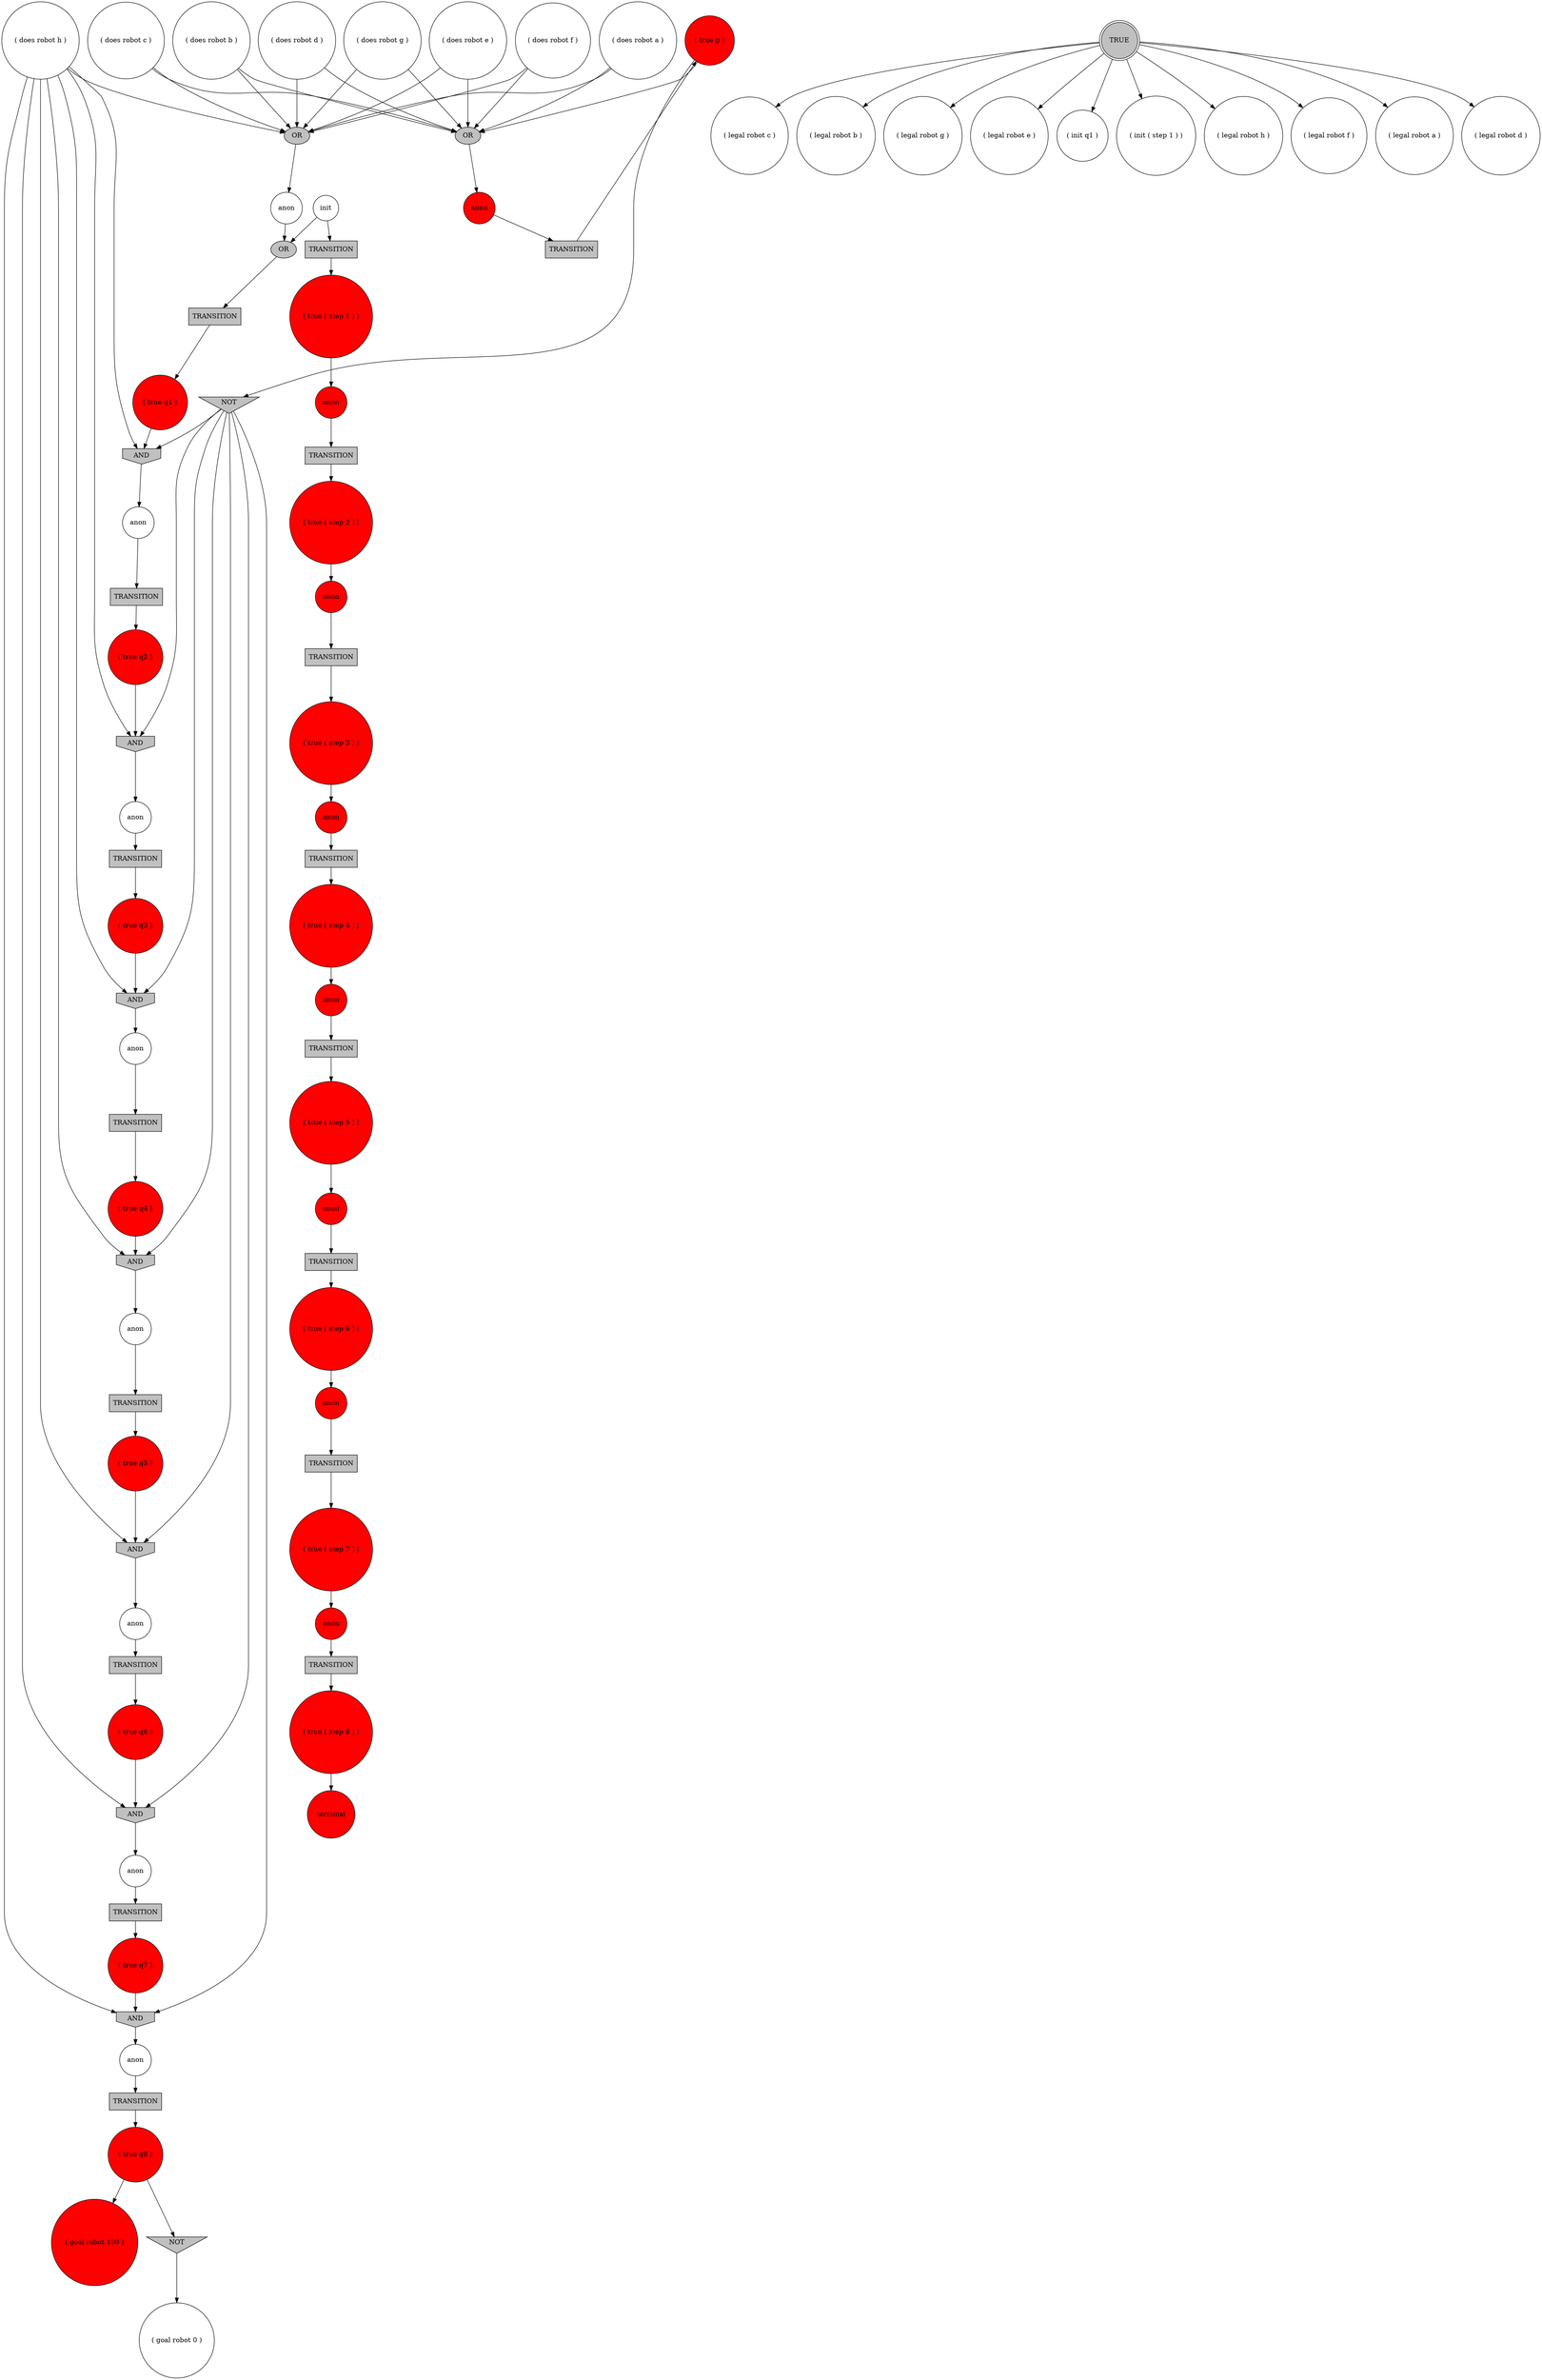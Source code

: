 digraph propNet
{
	"@89c08d3"[shape=circle, style= filled, fillcolor=red, label="( true q4 )"]; "@89c08d3"->"@4cda3058"; 
	"@3b5d12e4"[shape=box, style= filled, fillcolor=grey, label="TRANSITION"]; "@3b5d12e4"->"@722863d7"; 
	"@5e00b4db"[shape=circle, style= filled, fillcolor=white, label="( does robot d )"]; "@5e00b4db"->"@55405fa"; "@5e00b4db"->"@17fb0278"; 
	"@54a173ee"[shape=circle, style= filled, fillcolor=white, label="anon"]; "@54a173ee"->"@5b83552e"; 
	"@391f9be1"[shape=circle, style= filled, fillcolor=white, label="( does robot g )"]; "@391f9be1"->"@55405fa"; "@391f9be1"->"@17fb0278"; 
	"@11911e61"[shape=box, style= filled, fillcolor=grey, label="TRANSITION"]; "@11911e61"->"@3c443007"; 
	"@7e0309ec"[shape=circle, style= filled, fillcolor=white, label="anon"]; "@7e0309ec"->"@139a5197"; 
	"@17fb0278"[shape=ellipse, style= filled, fillcolor=grey, label="OR"]; "@17fb0278"->"@605f2094"; 
	"@123b5fbb"[shape=circle, style= filled, fillcolor=red, label="( goal robot 100 )"]; 
	"@5243840f"[shape=box, style= filled, fillcolor=grey, label="TRANSITION"]; "@5243840f"->"@16a5683b"; 
	"@66ee2542"[shape=circle, style= filled, fillcolor=red, label="anon"]; "@66ee2542"->"@78629a8e"; 
	"@1787a02e"[shape=circle, style= filled, fillcolor=red, label="( true q5 )"]; "@1787a02e"->"@6680693"; 
	"@63dceace"[shape=circle, style= filled, fillcolor=red, label="anon"]; "@63dceace"->"@4e931efa"; 
	"@4e617b49"[shape=box, style= filled, fillcolor=grey, label="TRANSITION"]; "@4e617b49"->"@6900eab5"; 
	"@6900eab5"[shape=circle, style= filled, fillcolor=red, label="( true ( step 2 ) )"]; "@6900eab5"->"@433c8958"; 
	"@cb76f2f"[shape=circle, style= filled, fillcolor=white, label="( legal robot c )"]; 
	"@605f2094"[shape=circle, style= filled, fillcolor=white, label="anon"]; "@605f2094"->"@2bdf228e"; 
	"@5bd923b5"[shape=circle, style= filled, fillcolor=white, label="( legal robot b )"]; 
	"@61c5c6a3"[shape=circle, style= filled, fillcolor=white, label="( legal robot g )"]; 
	"@3c443007"[shape=circle, style= filled, fillcolor=red, label="( true q3 )"]; "@3c443007"->"@1362cffa"; 
	"@722863d7"[shape=circle, style= filled, fillcolor=red, label="( true q2 )"]; "@722863d7"->"@2ea76e06"; 
	"@1362cffa"[shape=invhouse, style= filled, fillcolor=grey, label="AND"]; "@1362cffa"->"@54a173ee"; 
	"@a8b5622"[shape=doublecircle, style= filled, fillcolor=grey, label="TRUE"]; "@a8b5622"->"@7f74297a"; "@a8b5622"->"@cb76f2f"; "@a8b5622"->"@7980a595"; "@a8b5622"->"@41c3d796"; "@a8b5622"->"@5bd923b5"; "@a8b5622"->"@61c5c6a3"; "@a8b5622"->"@2a8085ef"; "@a8b5622"->"@207eda95"; "@a8b5622"->"@68407cdd"; "@a8b5622"->"@234f49f5"; 
	"@4471c85c"[shape=circle, style= filled, fillcolor=white, label="( does robot h )"]; "@4471c85c"->"@6680693"; "@4471c85c"->"@17fb0278"; "@4471c85c"->"@2a848ce9"; "@4471c85c"->"@4cda3058"; "@4471c85c"->"@648c335a"; "@4471c85c"->"@53b76a1b"; "@4471c85c"->"@2ea76e06"; "@4471c85c"->"@1362cffa"; 
	"@70415924"[shape=box, style= filled, fillcolor=grey, label="TRANSITION"]; "@70415924"->"@1787a02e"; 
	"@2a848ce9"[shape=invhouse, style= filled, fillcolor=grey, label="AND"]; "@2a848ce9"->"@37b241c1"; 
	"@78629a8e"[shape=box, style= filled, fillcolor=grey, label="TRANSITION"]; "@78629a8e"->"@5b3dcede"; 
	"@7b0b43f"[shape=circle, style= filled, fillcolor=red, label="anon"]; "@7b0b43f"->"@5243840f"; 
	"@2bdf228e"[shape=ellipse, style= filled, fillcolor=grey, label="OR"]; "@2bdf228e"->"@11247416"; 
	"@7c6b3d66"[shape=invtriangle, style= filled, fillcolor=grey, label="NOT"]; "@7c6b3d66"->"@6680693"; "@7c6b3d66"->"@2a848ce9"; "@7c6b3d66"->"@4cda3058"; "@7c6b3d66"->"@648c335a"; "@7c6b3d66"->"@53b76a1b"; "@7c6b3d66"->"@2ea76e06"; "@7c6b3d66"->"@1362cffa"; 
	"@2f14cf0"[shape=invtriangle, style= filled, fillcolor=grey, label="NOT"]; "@2f14cf0"->"@564d6cab"; 
	"@5cd6b35f"[shape=box, style= filled, fillcolor=grey, label="TRANSITION"]; "@5cd6b35f"->"@2186faf6"; 
	"@16a5683b"[shape=circle, style= filled, fillcolor=red, label="( true ( step 7 ) )"]; "@16a5683b"->"@2d581156"; 
	"@6680693"[shape=invhouse, style= filled, fillcolor=grey, label="AND"]; "@6680693"->"@7e0309ec"; 
	"@433c8958"[shape=circle, style= filled, fillcolor=red, label="anon"]; "@433c8958"->"@1cd6d763"; 
	"@405abe1e"[shape=circle, style= filled, fillcolor=red, label="( true ( step 1 ) )"]; "@405abe1e"->"@4582789c"; 
	"@1f9b2b8"[shape=circle, style= filled, fillcolor=white, label="anon"]; "@1f9b2b8"->"@3b5d12e4"; 
	"@207eda95"[shape=circle, style= filled, fillcolor=white, label="( legal robot f )"]; 
	"@2486bd80"[shape=circle, style= filled, fillcolor=red, label="( true ( step 3 ) )"]; "@2486bd80"->"@1ab38813"; 
	"@234f49f5"[shape=circle, style= filled, fillcolor=white, label="( legal robot d )"]; 
	"@b4d6df2"[shape=box, style= filled, fillcolor=grey, label="TRANSITION"]; "@b4d6df2"->"@522912ff"; 
	"@53b76a1b"[shape=invhouse, style= filled, fillcolor=grey, label="AND"]; "@53b76a1b"->"@1457e272"; 
	"@57b0dd3a"[shape=circle, style= filled, fillcolor=white, label="( does robot e )"]; "@57b0dd3a"->"@55405fa"; "@57b0dd3a"->"@17fb0278"; 
	"@307f8d48"[shape=circle, style= filled, fillcolor=red, label="( true q1 )"]; "@307f8d48"->"@648c335a"; 
	"@55405fa"[shape=ellipse, style= filled, fillcolor=grey, label="OR"]; "@55405fa"->"@4f5462d1"; 
	"@6948ed52"[shape=circle, style= filled, fillcolor=red, label="( true ( step 5 ) )"]; "@6948ed52"->"@66ee2542"; 
	"@5046f95c"[shape=circle, style= filled, fillcolor=white, label="( does robot f )"]; "@5046f95c"->"@55405fa"; "@5046f95c"->"@17fb0278"; 
	"@68407cdd"[shape=circle, style= filled, fillcolor=white, label="( legal robot a )"]; 
	"@1cd6d763"[shape=box, style= filled, fillcolor=grey, label="TRANSITION"]; "@1cd6d763"->"@2486bd80"; 
	"@2186faf6"[shape=circle, style= filled, fillcolor=red, label="( true p )"]; "@2186faf6"->"@55405fa"; "@2186faf6"->"@7c6b3d66"; 
	"@139a5197"[shape=box, style= filled, fillcolor=grey, label="TRANSITION"]; "@139a5197"->"@643f2acd"; 
	"@5b3dcede"[shape=circle, style= filled, fillcolor=red, label="( true ( step 6 ) )"]; "@5b3dcede"->"@7b0b43f"; 
	"@5bce29bf"[shape=circle, style= filled, fillcolor=red, label="( true ( step 8 ) )"]; "@5bce29bf"->"@12b512ef"; 
	"@61e51dd2"[shape=circle, style= filled, fillcolor=white, label="init"]; "@61e51dd2"->"@2bdf228e"; "@61e51dd2"->"@908f834"; 
	"@7b09148d"[shape=box, style= filled, fillcolor=grey, label="TRANSITION"]; "@7b09148d"->"@2e973d8d"; 
	"@564d6cab"[shape=circle, style= filled, fillcolor=white, label="( goal robot 0 )"]; 
	"@7980a595"[shape=circle, style= filled, fillcolor=white, label="( init q1 )"]; 
	"@41c3d796"[shape=circle, style= filled, fillcolor=white, label="( init ( step 1 ) )"]; 
	"@54c63109"[shape=circle, style= filled, fillcolor=white, label="( does robot a )"]; "@54c63109"->"@55405fa"; "@54c63109"->"@17fb0278"; 
	"@643f2acd"[shape=circle, style= filled, fillcolor=red, label="( true q6 )"]; "@643f2acd"->"@2a848ce9"; 
	"@4cda3058"[shape=invhouse, style= filled, fillcolor=grey, label="AND"]; "@4cda3058"->"@1a9c7dfe"; 
	"@1e8d31d3"[shape=circle, style= filled, fillcolor=white, label="anon"]; "@1e8d31d3"->"@11911e61"; 
	"@2e973d8d"[shape=circle, style= filled, fillcolor=red, label="( true q7 )"]; "@2e973d8d"->"@53b76a1b"; 
	"@121fd8f5"[shape=circle, style= filled, fillcolor=red, label="( true ( step 4 ) )"]; "@121fd8f5"->"@63dceace"; 
	"@355dddf2"[shape=circle, style= filled, fillcolor=white, label="( does robot c )"]; "@355dddf2"->"@55405fa"; "@355dddf2"->"@17fb0278"; 
	"@3895ed38"[shape=box, style= filled, fillcolor=grey, label="TRANSITION"]; "@3895ed38"->"@121fd8f5"; 
	"@326ee73c"[shape=circle, style= filled, fillcolor=white, label="( does robot b )"]; "@326ee73c"->"@55405fa"; "@326ee73c"->"@17fb0278"; 
	"@7f74297a"[shape=circle, style= filled, fillcolor=white, label="( legal robot e )"]; 
	"@1457e272"[shape=circle, style= filled, fillcolor=white, label="anon"]; "@1457e272"->"@b4d6df2"; 
	"@1a9c7dfe"[shape=circle, style= filled, fillcolor=white, label="anon"]; "@1a9c7dfe"->"@70415924"; 
	"@4582789c"[shape=circle, style= filled, fillcolor=red, label="anon"]; "@4582789c"->"@4e617b49"; 
	"@2a8085ef"[shape=circle, style= filled, fillcolor=white, label="( legal robot h )"]; 
	"@12b512ef"[shape=circle, style= filled, fillcolor=red, label="terminal"]; 
	"@1ab38813"[shape=circle, style= filled, fillcolor=red, label="anon"]; "@1ab38813"->"@3895ed38"; 
	"@2d581156"[shape=circle, style= filled, fillcolor=red, label="anon"]; "@2d581156"->"@86d30aa"; 
	"@522912ff"[shape=circle, style= filled, fillcolor=red, label="( true q8 )"]; "@522912ff"->"@2f14cf0"; "@522912ff"->"@123b5fbb"; 
	"@4f5462d1"[shape=circle, style= filled, fillcolor=red, label="anon"]; "@4f5462d1"->"@5cd6b35f"; 
	"@37b241c1"[shape=circle, style= filled, fillcolor=white, label="anon"]; "@37b241c1"->"@7b09148d"; 
	"@4e931efa"[shape=box, style= filled, fillcolor=grey, label="TRANSITION"]; "@4e931efa"->"@6948ed52"; 
	"@648c335a"[shape=invhouse, style= filled, fillcolor=grey, label="AND"]; "@648c335a"->"@1f9b2b8"; 
	"@5b83552e"[shape=box, style= filled, fillcolor=grey, label="TRANSITION"]; "@5b83552e"->"@89c08d3"; 
	"@908f834"[shape=box, style= filled, fillcolor=grey, label="TRANSITION"]; "@908f834"->"@405abe1e"; 
	"@11247416"[shape=box, style= filled, fillcolor=grey, label="TRANSITION"]; "@11247416"->"@307f8d48"; 
	"@86d30aa"[shape=box, style= filled, fillcolor=grey, label="TRANSITION"]; "@86d30aa"->"@5bce29bf"; 
	"@2ea76e06"[shape=invhouse, style= filled, fillcolor=grey, label="AND"]; "@2ea76e06"->"@1e8d31d3"; 
}
